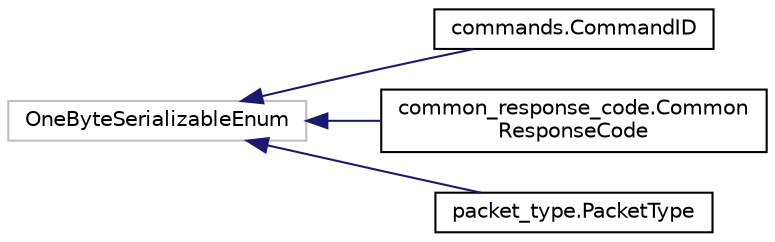 digraph "Graphical Class Hierarchy"
{
 // LATEX_PDF_SIZE
  edge [fontname="Helvetica",fontsize="10",labelfontname="Helvetica",labelfontsize="10"];
  node [fontname="Helvetica",fontsize="10",shape=record];
  rankdir="LR";
  Node17 [label="OneByteSerializableEnum",height=0.2,width=0.4,color="grey75", fillcolor="white", style="filled",tooltip=" "];
  Node17 -> Node0 [dir="back",color="midnightblue",fontsize="10",style="solid",fontname="Helvetica"];
  Node0 [label="commands.CommandID",height=0.2,width=0.4,color="black", fillcolor="white", style="filled",URL="$classcommands_1_1CommandID.html",tooltip=" "];
  Node17 -> Node19 [dir="back",color="midnightblue",fontsize="10",style="solid",fontname="Helvetica"];
  Node19 [label="common_response_code.Common\lResponseCode",height=0.2,width=0.4,color="black", fillcolor="white", style="filled",URL="$classcommon__response__code_1_1CommonResponseCode.html",tooltip=" "];
  Node17 -> Node20 [dir="back",color="midnightblue",fontsize="10",style="solid",fontname="Helvetica"];
  Node20 [label="packet_type.PacketType",height=0.2,width=0.4,color="black", fillcolor="white", style="filled",URL="$classpacket__type_1_1PacketType.html",tooltip=" "];
}
